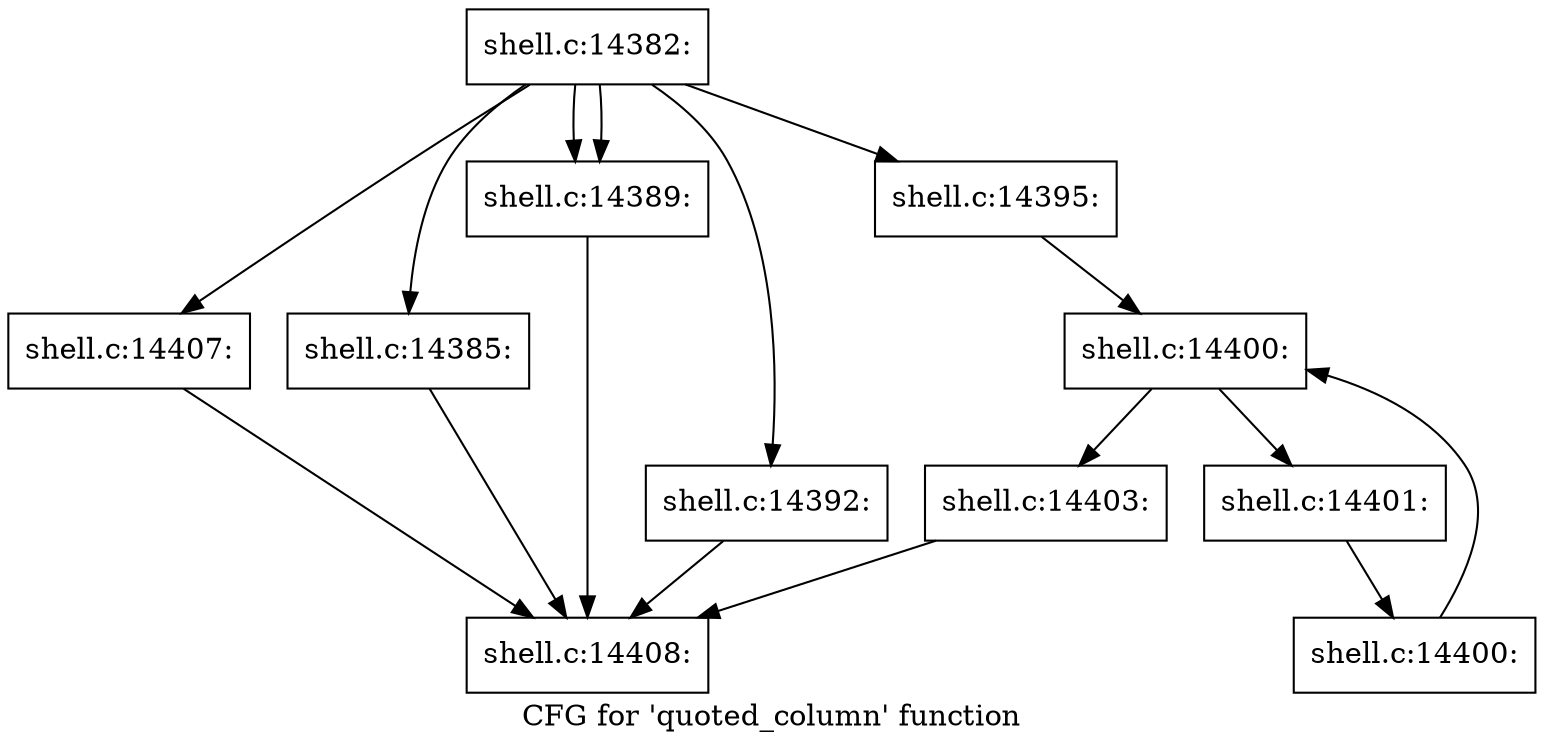 digraph "CFG for 'quoted_column' function" {
	label="CFG for 'quoted_column' function";

	Node0x5602774205a0 [shape=record,label="{shell.c:14382:}"];
	Node0x5602774205a0 -> Node0x5602773e6300;
	Node0x5602774205a0 -> Node0x5602774217d0;
	Node0x5602774205a0 -> Node0x560277421a80;
	Node0x5602774205a0 -> Node0x560277421a80;
	Node0x5602774205a0 -> Node0x560277422020;
	Node0x5602774205a0 -> Node0x5602774225c0;
	Node0x5602774217d0 [shape=record,label="{shell.c:14385:}"];
	Node0x5602774217d0 -> Node0x5602773e5fb0;
	Node0x560277421a80 [shape=record,label="{shell.c:14389:}"];
	Node0x560277421a80 -> Node0x5602773e5fb0;
	Node0x560277422020 [shape=record,label="{shell.c:14392:}"];
	Node0x560277422020 -> Node0x5602773e5fb0;
	Node0x5602774225c0 [shape=record,label="{shell.c:14395:}"];
	Node0x5602774225c0 -> Node0x560277424bf0;
	Node0x560277424bf0 [shape=record,label="{shell.c:14400:}"];
	Node0x560277424bf0 -> Node0x560277424d30;
	Node0x560277424bf0 -> Node0x560277424750;
	Node0x560277424d30 [shape=record,label="{shell.c:14401:}"];
	Node0x560277424d30 -> Node0x560277424ca0;
	Node0x560277424ca0 [shape=record,label="{shell.c:14400:}"];
	Node0x560277424ca0 -> Node0x560277424bf0;
	Node0x560277424750 [shape=record,label="{shell.c:14403:}"];
	Node0x560277424750 -> Node0x5602773e5fb0;
	Node0x5602773e6300 [shape=record,label="{shell.c:14407:}"];
	Node0x5602773e6300 -> Node0x5602773e5fb0;
	Node0x5602773e5fb0 [shape=record,label="{shell.c:14408:}"];
}
